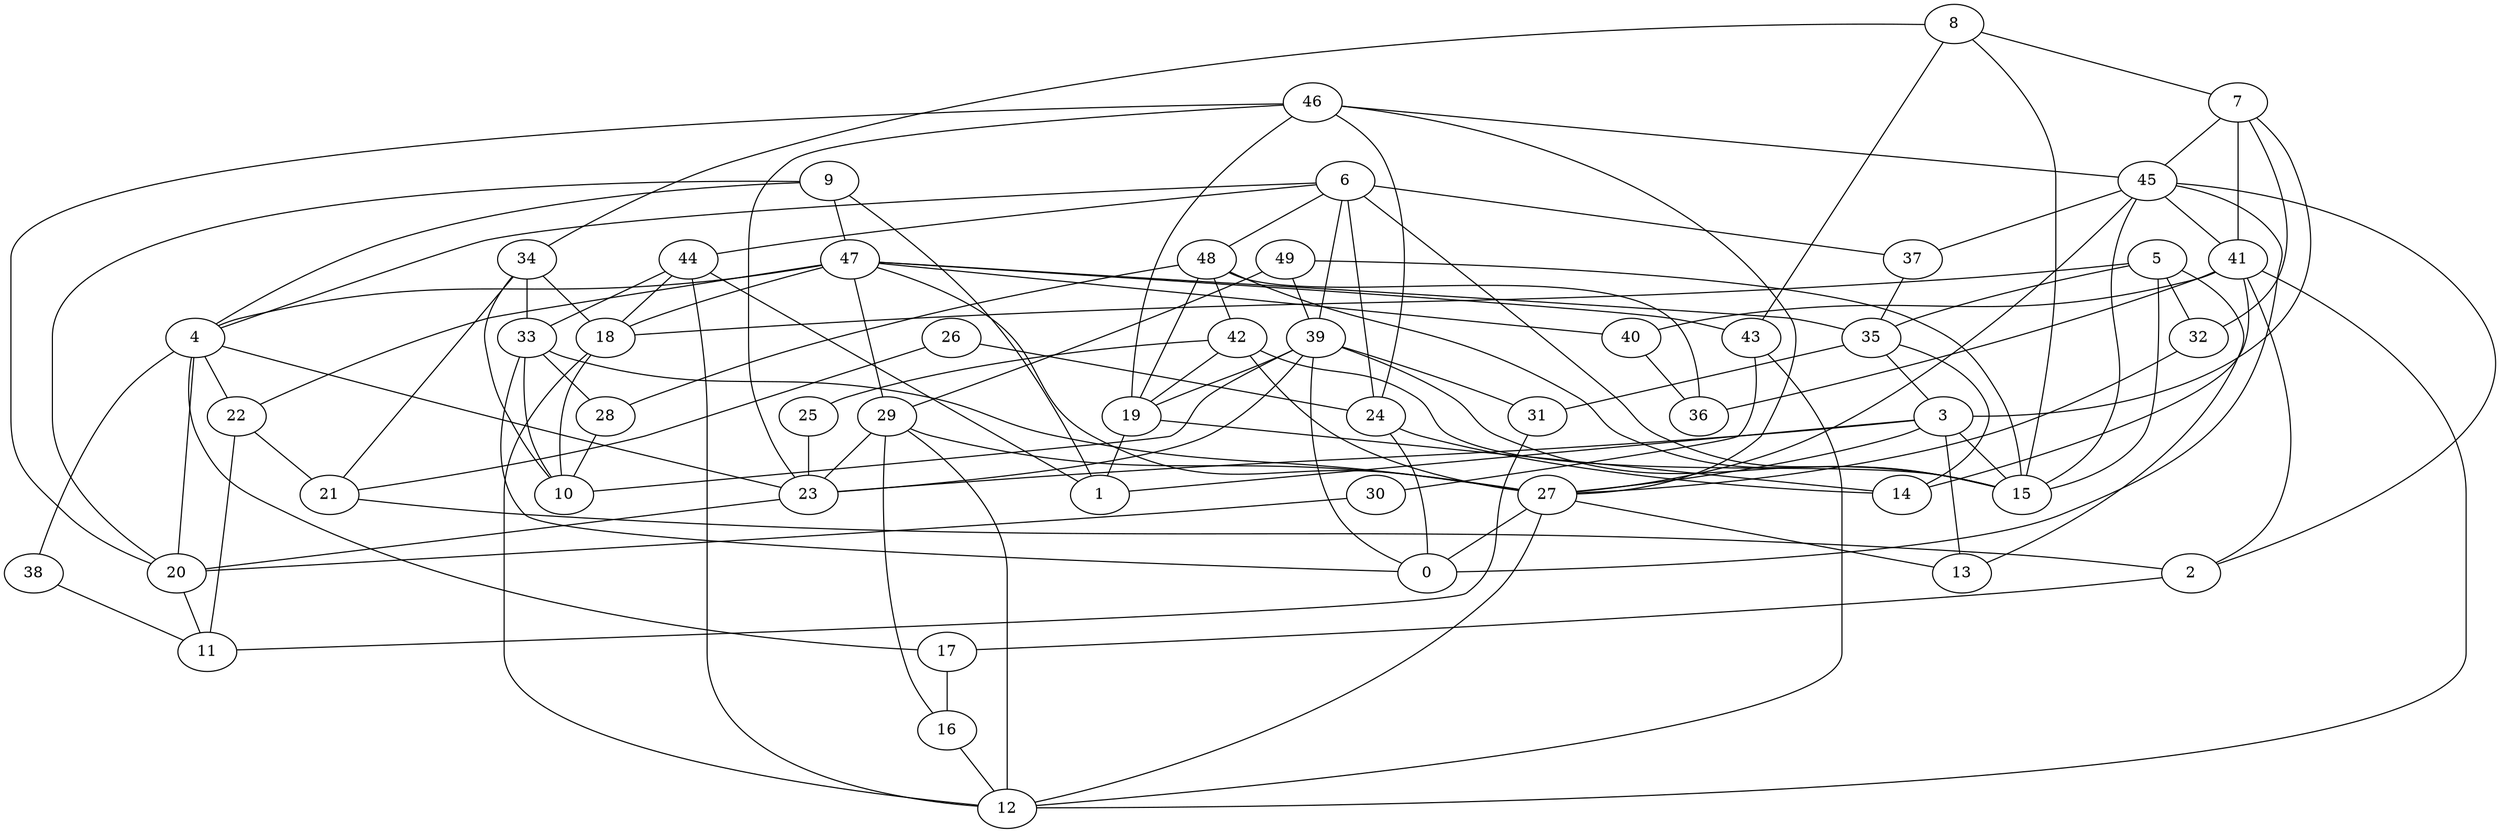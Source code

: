 digraph GG_graph {

subgraph G_graph {
edge [color = black]
"25" -> "23" [dir = none]
"2" -> "17" [dir = none]
"21" -> "2" [dir = none]
"41" -> "36" [dir = none]
"41" -> "12" [dir = none]
"41" -> "40" [dir = none]
"41" -> "14" [dir = none]
"41" -> "2" [dir = none]
"28" -> "10" [dir = none]
"9" -> "20" [dir = none]
"9" -> "4" [dir = none]
"9" -> "47" [dir = none]
"9" -> "1" [dir = none]
"34" -> "21" [dir = none]
"34" -> "10" [dir = none]
"40" -> "36" [dir = none]
"4" -> "38" [dir = none]
"4" -> "22" [dir = none]
"4" -> "23" [dir = none]
"4" -> "20" [dir = none]
"4" -> "17" [dir = none]
"5" -> "32" [dir = none]
"5" -> "13" [dir = none]
"5" -> "18" [dir = none]
"5" -> "15" [dir = none]
"8" -> "43" [dir = none]
"8" -> "15" [dir = none]
"8" -> "34" [dir = none]
"42" -> "15" [dir = none]
"42" -> "25" [dir = none]
"49" -> "39" [dir = none]
"49" -> "29" [dir = none]
"49" -> "15" [dir = none]
"3" -> "15" [dir = none]
"3" -> "1" [dir = none]
"3" -> "23" [dir = none]
"3" -> "27" [dir = none]
"30" -> "20" [dir = none]
"45" -> "37" [dir = none]
"45" -> "27" [dir = none]
"45" -> "15" [dir = none]
"45" -> "41" [dir = none]
"45" -> "2" [dir = none]
"6" -> "39" [dir = none]
"6" -> "37" [dir = none]
"6" -> "4" [dir = none]
"6" -> "44" [dir = none]
"19" -> "14" [dir = none]
"19" -> "1" [dir = none]
"46" -> "19" [dir = none]
"46" -> "27" [dir = none]
"46" -> "20" [dir = none]
"46" -> "23" [dir = none]
"46" -> "24" [dir = none]
"24" -> "0" [dir = none]
"24" -> "14" [dir = none]
"18" -> "10" [dir = none]
"18" -> "12" [dir = none]
"48" -> "42" [dir = none]
"48" -> "15" [dir = none]
"48" -> "36" [dir = none]
"38" -> "11" [dir = none]
"22" -> "11" [dir = none]
"43" -> "30" [dir = none]
"43" -> "12" [dir = none]
"44" -> "33" [dir = none]
"29" -> "12" [dir = none]
"29" -> "16" [dir = none]
"35" -> "31" [dir = none]
"35" -> "14" [dir = none]
"27" -> "12" [dir = none]
"27" -> "0" [dir = none]
"27" -> "13" [dir = none]
"7" -> "45" [dir = none]
"7" -> "41" [dir = none]
"7" -> "3" [dir = none]
"7" -> "32" [dir = none]
"47" -> "27" [dir = none]
"47" -> "35" [dir = none]
"47" -> "40" [dir = none]
"47" -> "22" [dir = none]
"47" -> "29" [dir = none]
"47" -> "18" [dir = none]
"47" -> "4" [dir = none]
"47" -> "43" [dir = none]
"16" -> "12" [dir = none]
"37" -> "35" [dir = none]
"26" -> "24" [dir = none]
"26" -> "21" [dir = none]
"32" -> "27" [dir = none]
"33" -> "27" [dir = none]
"33" -> "28" [dir = none]
"33" -> "0" [dir = none]
"33" -> "10" [dir = none]
"39" -> "31" [dir = none]
"39" -> "15" [dir = none]
"31" -> "11" [dir = none]
"20" -> "11" [dir = none]
"42" -> "27" [dir = none]
"42" -> "19" [dir = none]
"6" -> "24" [dir = none]
"5" -> "35" [dir = none]
"34" -> "18" [dir = none]
"35" -> "3" [dir = none]
"6" -> "15" [dir = none]
"34" -> "33" [dir = none]
"29" -> "23" [dir = none]
"48" -> "19" [dir = none]
"23" -> "20" [dir = none]
"44" -> "18" [dir = none]
"45" -> "0" [dir = none]
"48" -> "28" [dir = none]
"22" -> "21" [dir = none]
"17" -> "16" [dir = none]
"3" -> "13" [dir = none]
"44" -> "1" [dir = none]
"46" -> "45" [dir = none]
"8" -> "7" [dir = none]
"39" -> "19" [dir = none]
"29" -> "27" [dir = none]
"39" -> "10" [dir = none]
"44" -> "12" [dir = none]
"6" -> "48" [dir = none]
"39" -> "23" [dir = none]
"39" -> "0" [dir = none]
}

}
